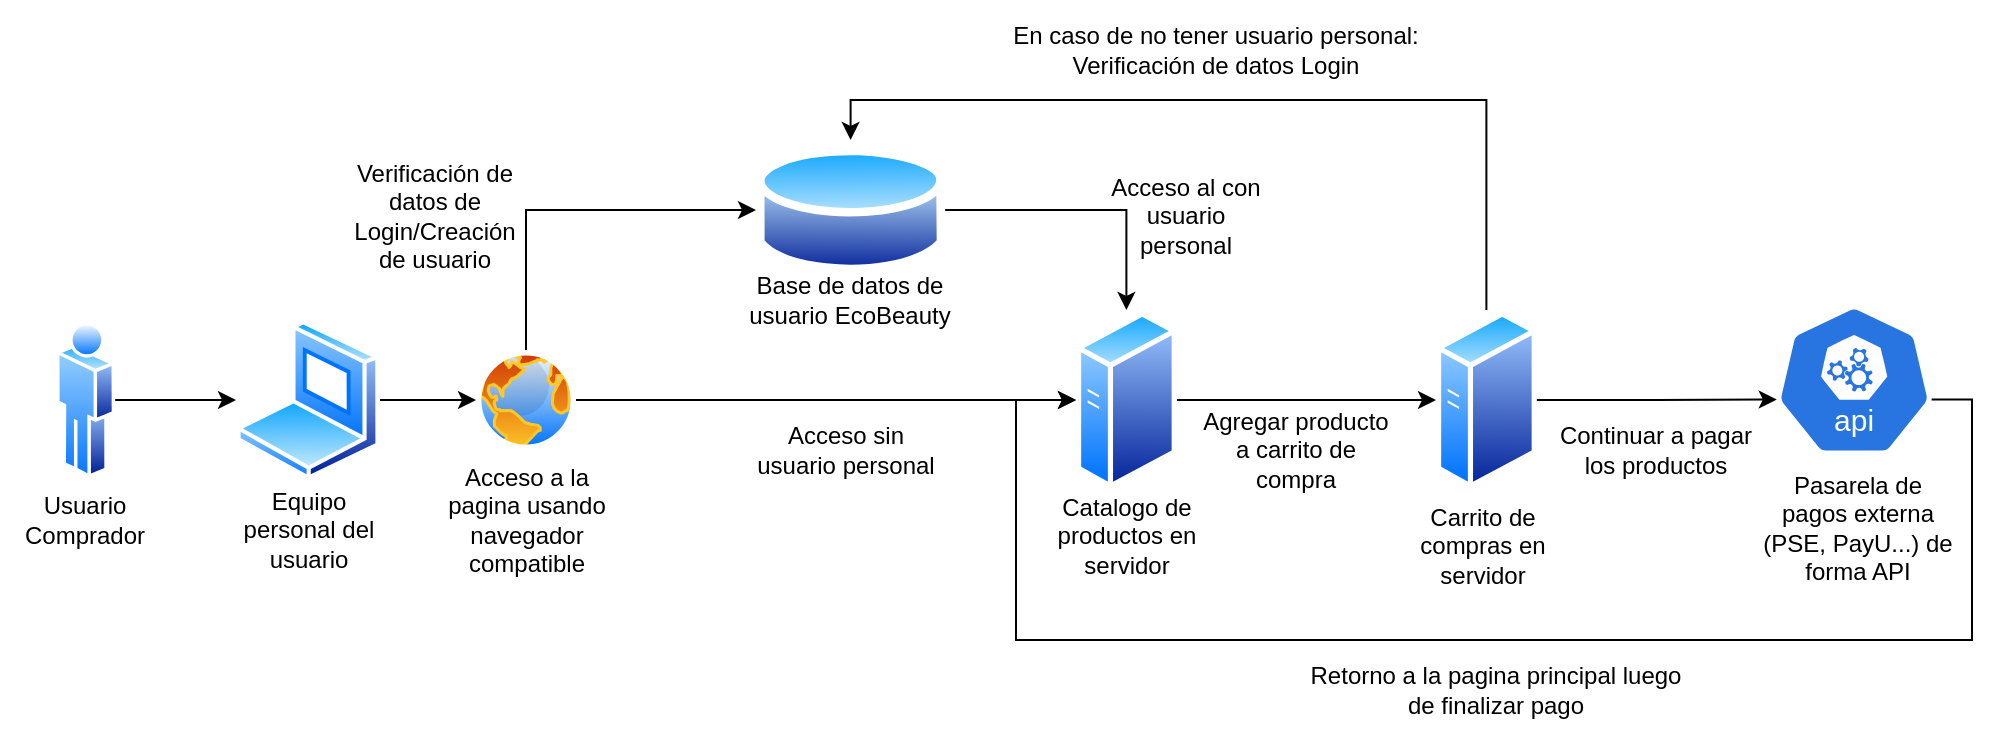 <mxfile version="24.7.7">
  <diagram name="Página-1" id="nehQRSaaWdTqXfSK2OzD">
    <mxGraphModel dx="1247" dy="642" grid="1" gridSize="10" guides="1" tooltips="1" connect="1" arrows="1" fold="1" page="1" pageScale="1" pageWidth="1600" pageHeight="900" math="0" shadow="0">
      <root>
        <mxCell id="0" />
        <mxCell id="1" parent="0" />
        <mxCell id="FzNs44bOUMKgveXjWyH8-17" style="edgeStyle=orthogonalEdgeStyle;rounded=0;orthogonalLoop=1;jettySize=auto;html=1;exitX=1;exitY=0.5;exitDx=0;exitDy=0;entryX=0.5;entryY=0;entryDx=0;entryDy=0;" edge="1" parent="1" source="FzNs44bOUMKgveXjWyH8-1" target="FzNs44bOUMKgveXjWyH8-4">
          <mxGeometry relative="1" as="geometry" />
        </mxCell>
        <mxCell id="FzNs44bOUMKgveXjWyH8-1" value="" style="image;aspect=fixed;perimeter=ellipsePerimeter;html=1;align=center;shadow=0;dashed=0;spacingTop=3;image=img/lib/active_directory/database.svg;" vertex="1" parent="1">
          <mxGeometry x="510" y="190" width="94.6" height="70" as="geometry" />
        </mxCell>
        <mxCell id="FzNs44bOUMKgveXjWyH8-10" style="edgeStyle=orthogonalEdgeStyle;rounded=0;orthogonalLoop=1;jettySize=auto;html=1;entryX=0;entryY=0.5;entryDx=0;entryDy=0;" edge="1" parent="1" source="FzNs44bOUMKgveXjWyH8-2" target="FzNs44bOUMKgveXjWyH8-3">
          <mxGeometry relative="1" as="geometry" />
        </mxCell>
        <mxCell id="FzNs44bOUMKgveXjWyH8-2" value="" style="image;aspect=fixed;perimeter=ellipsePerimeter;html=1;align=center;shadow=0;dashed=0;spacingTop=3;image=img/lib/active_directory/laptop_client.svg;" vertex="1" parent="1">
          <mxGeometry x="250" y="280" width="72" height="80" as="geometry" />
        </mxCell>
        <mxCell id="FzNs44bOUMKgveXjWyH8-13" style="edgeStyle=orthogonalEdgeStyle;rounded=0;orthogonalLoop=1;jettySize=auto;html=1;exitX=0.5;exitY=0;exitDx=0;exitDy=0;entryX=0;entryY=0.5;entryDx=0;entryDy=0;" edge="1" parent="1" source="FzNs44bOUMKgveXjWyH8-3" target="FzNs44bOUMKgveXjWyH8-1">
          <mxGeometry relative="1" as="geometry" />
        </mxCell>
        <mxCell id="FzNs44bOUMKgveXjWyH8-16" style="edgeStyle=orthogonalEdgeStyle;rounded=0;orthogonalLoop=1;jettySize=auto;html=1;entryX=0;entryY=0.5;entryDx=0;entryDy=0;" edge="1" parent="1" source="FzNs44bOUMKgveXjWyH8-3" target="FzNs44bOUMKgveXjWyH8-4">
          <mxGeometry relative="1" as="geometry" />
        </mxCell>
        <mxCell id="FzNs44bOUMKgveXjWyH8-3" value="" style="image;aspect=fixed;perimeter=ellipsePerimeter;html=1;align=center;shadow=0;dashed=0;spacingTop=3;image=img/lib/active_directory/internet_globe.svg;" vertex="1" parent="1">
          <mxGeometry x="370" y="295" width="50" height="50" as="geometry" />
        </mxCell>
        <mxCell id="FzNs44bOUMKgveXjWyH8-26" style="edgeStyle=orthogonalEdgeStyle;rounded=0;orthogonalLoop=1;jettySize=auto;html=1;entryX=0;entryY=0.5;entryDx=0;entryDy=0;" edge="1" parent="1" source="FzNs44bOUMKgveXjWyH8-4" target="FzNs44bOUMKgveXjWyH8-24">
          <mxGeometry relative="1" as="geometry" />
        </mxCell>
        <mxCell id="FzNs44bOUMKgveXjWyH8-4" value="" style="image;aspect=fixed;perimeter=ellipsePerimeter;html=1;align=center;shadow=0;dashed=0;spacingTop=3;image=img/lib/active_directory/generic_server.svg;" vertex="1" parent="1">
          <mxGeometry x="670" y="275" width="50.4" height="90" as="geometry" />
        </mxCell>
        <mxCell id="FzNs44bOUMKgveXjWyH8-6" value="" style="edgeStyle=orthogonalEdgeStyle;rounded=0;orthogonalLoop=1;jettySize=auto;html=1;" edge="1" parent="1" source="FzNs44bOUMKgveXjWyH8-5" target="FzNs44bOUMKgveXjWyH8-2">
          <mxGeometry relative="1" as="geometry" />
        </mxCell>
        <mxCell id="FzNs44bOUMKgveXjWyH8-5" value="" style="image;aspect=fixed;perimeter=ellipsePerimeter;html=1;align=center;shadow=0;dashed=0;spacingTop=3;image=img/lib/active_directory/user.svg;" vertex="1" parent="1">
          <mxGeometry x="160" y="280" width="29.6" height="80" as="geometry" />
        </mxCell>
        <mxCell id="FzNs44bOUMKgveXjWyH8-7" value="Usuario&lt;br&gt;Comprador" style="text;html=1;align=center;verticalAlign=middle;whiteSpace=wrap;rounded=0;" vertex="1" parent="1">
          <mxGeometry x="132.2" y="360" width="85.2" height="40" as="geometry" />
        </mxCell>
        <mxCell id="FzNs44bOUMKgveXjWyH8-8" value="Equipo personal del usuario" style="text;html=1;align=center;verticalAlign=middle;whiteSpace=wrap;rounded=0;" vertex="1" parent="1">
          <mxGeometry x="242.7" y="360" width="86.6" height="50" as="geometry" />
        </mxCell>
        <mxCell id="FzNs44bOUMKgveXjWyH8-11" value="Acceso a la pagina usando navegador compatible" style="text;html=1;align=center;verticalAlign=middle;whiteSpace=wrap;rounded=0;" vertex="1" parent="1">
          <mxGeometry x="351.7" y="347.5" width="86.6" height="65" as="geometry" />
        </mxCell>
        <mxCell id="FzNs44bOUMKgveXjWyH8-14" value="Base de datos de usuario EcoBeauty" style="text;html=1;align=center;verticalAlign=middle;whiteSpace=wrap;rounded=0;" vertex="1" parent="1">
          <mxGeometry x="502.3" y="250" width="110" height="40" as="geometry" />
        </mxCell>
        <mxCell id="FzNs44bOUMKgveXjWyH8-15" value="Verificación de datos de Login/Creación de usuario" style="text;html=1;align=center;verticalAlign=middle;whiteSpace=wrap;rounded=0;" vertex="1" parent="1">
          <mxGeometry x="300" y="195" width="98.6" height="65" as="geometry" />
        </mxCell>
        <mxCell id="FzNs44bOUMKgveXjWyH8-18" value="Acceso al con usuario personal" style="text;html=1;align=center;verticalAlign=middle;whiteSpace=wrap;rounded=0;" vertex="1" parent="1">
          <mxGeometry x="680" y="195" width="90" height="65" as="geometry" />
        </mxCell>
        <mxCell id="FzNs44bOUMKgveXjWyH8-19" value="Acceso sin usuario personal" style="text;html=1;align=center;verticalAlign=middle;whiteSpace=wrap;rounded=0;" vertex="1" parent="1">
          <mxGeometry x="504.6" y="320" width="100" height="50" as="geometry" />
        </mxCell>
        <mxCell id="FzNs44bOUMKgveXjWyH8-20" value="Catalogo de productos en servidor" style="text;html=1;align=center;verticalAlign=middle;whiteSpace=wrap;rounded=0;" vertex="1" parent="1">
          <mxGeometry x="651.9" y="355" width="86.6" height="65" as="geometry" />
        </mxCell>
        <mxCell id="FzNs44bOUMKgveXjWyH8-35" style="edgeStyle=orthogonalEdgeStyle;rounded=0;orthogonalLoop=1;jettySize=auto;html=1;exitX=0.995;exitY=0.63;exitDx=0;exitDy=0;exitPerimeter=0;entryX=0;entryY=0.5;entryDx=0;entryDy=0;" edge="1" parent="1" source="FzNs44bOUMKgveXjWyH8-23" target="FzNs44bOUMKgveXjWyH8-4">
          <mxGeometry relative="1" as="geometry">
            <Array as="points">
              <mxPoint x="1118" y="320" />
              <mxPoint x="1118" y="440" />
              <mxPoint x="640" y="440" />
              <mxPoint x="640" y="320" />
            </Array>
          </mxGeometry>
        </mxCell>
        <mxCell id="FzNs44bOUMKgveXjWyH8-23" value="" style="aspect=fixed;sketch=0;html=1;dashed=0;whitespace=wrap;verticalLabelPosition=bottom;verticalAlign=top;fillColor=#2875E2;strokeColor=#ffffff;points=[[0.005,0.63,0],[0.1,0.2,0],[0.9,0.2,0],[0.5,0,0],[0.995,0.63,0],[0.72,0.99,0],[0.5,1,0],[0.28,0.99,0]];shape=mxgraph.kubernetes.icon2;kubernetesLabel=1;prIcon=api" vertex="1" parent="1">
          <mxGeometry x="1020" y="272.5" width="78.13" height="75" as="geometry" />
        </mxCell>
        <mxCell id="FzNs44bOUMKgveXjWyH8-31" style="edgeStyle=orthogonalEdgeStyle;rounded=0;orthogonalLoop=1;jettySize=auto;html=1;exitX=0.5;exitY=0;exitDx=0;exitDy=0;entryX=0.5;entryY=0;entryDx=0;entryDy=0;" edge="1" parent="1" source="FzNs44bOUMKgveXjWyH8-24" target="FzNs44bOUMKgveXjWyH8-1">
          <mxGeometry relative="1" as="geometry" />
        </mxCell>
        <mxCell id="FzNs44bOUMKgveXjWyH8-24" value="" style="image;aspect=fixed;perimeter=ellipsePerimeter;html=1;align=center;shadow=0;dashed=0;spacingTop=3;image=img/lib/active_directory/generic_server.svg;" vertex="1" parent="1">
          <mxGeometry x="850" y="275" width="50.4" height="90" as="geometry" />
        </mxCell>
        <mxCell id="FzNs44bOUMKgveXjWyH8-25" value="Carrito de compras en servidor" style="text;html=1;align=center;verticalAlign=middle;whiteSpace=wrap;rounded=0;" vertex="1" parent="1">
          <mxGeometry x="830" y="360" width="86.6" height="65" as="geometry" />
        </mxCell>
        <mxCell id="FzNs44bOUMKgveXjWyH8-27" value="Agregar producto a carrito de compra" style="text;html=1;align=center;verticalAlign=middle;whiteSpace=wrap;rounded=0;" vertex="1" parent="1">
          <mxGeometry x="730" y="320" width="100" height="50" as="geometry" />
        </mxCell>
        <mxCell id="FzNs44bOUMKgveXjWyH8-30" style="edgeStyle=orthogonalEdgeStyle;rounded=0;orthogonalLoop=1;jettySize=auto;html=1;exitX=1;exitY=0.5;exitDx=0;exitDy=0;entryX=0.005;entryY=0.63;entryDx=0;entryDy=0;entryPerimeter=0;" edge="1" parent="1" source="FzNs44bOUMKgveXjWyH8-24" target="FzNs44bOUMKgveXjWyH8-23">
          <mxGeometry relative="1" as="geometry" />
        </mxCell>
        <mxCell id="FzNs44bOUMKgveXjWyH8-32" value="En caso de no tener usuario personal: Verificación de datos Login" style="text;html=1;align=center;verticalAlign=middle;whiteSpace=wrap;rounded=0;" vertex="1" parent="1">
          <mxGeometry x="630" y="120" width="220" height="50" as="geometry" />
        </mxCell>
        <mxCell id="FzNs44bOUMKgveXjWyH8-33" value="Continuar a pagar los productos" style="text;html=1;align=center;verticalAlign=middle;whiteSpace=wrap;rounded=0;" vertex="1" parent="1">
          <mxGeometry x="910" y="320" width="100" height="50" as="geometry" />
        </mxCell>
        <mxCell id="FzNs44bOUMKgveXjWyH8-34" value="Pasarela de pagos externa&lt;div&gt;(PSE, PayU...) de forma API&lt;/div&gt;" style="text;html=1;align=center;verticalAlign=middle;whiteSpace=wrap;rounded=0;" vertex="1" parent="1">
          <mxGeometry x="1011.53" y="347.5" width="98.47" height="72.5" as="geometry" />
        </mxCell>
        <mxCell id="FzNs44bOUMKgveXjWyH8-36" value="Retorno a la pagina principal luego de finalizar pago" style="text;html=1;align=center;verticalAlign=middle;whiteSpace=wrap;rounded=0;" vertex="1" parent="1">
          <mxGeometry x="780" y="440" width="200" height="50" as="geometry" />
        </mxCell>
      </root>
    </mxGraphModel>
  </diagram>
</mxfile>
